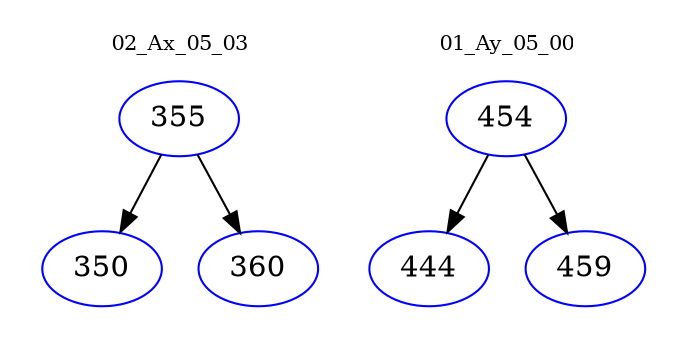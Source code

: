 digraph{
subgraph cluster_0 {
color = white
label = "02_Ax_05_03";
fontsize=10;
T0_355 [label="355", color="blue"]
T0_355 -> T0_350 [color="black"]
T0_350 [label="350", color="blue"]
T0_355 -> T0_360 [color="black"]
T0_360 [label="360", color="blue"]
}
subgraph cluster_1 {
color = white
label = "01_Ay_05_00";
fontsize=10;
T1_454 [label="454", color="blue"]
T1_454 -> T1_444 [color="black"]
T1_444 [label="444", color="blue"]
T1_454 -> T1_459 [color="black"]
T1_459 [label="459", color="blue"]
}
}
